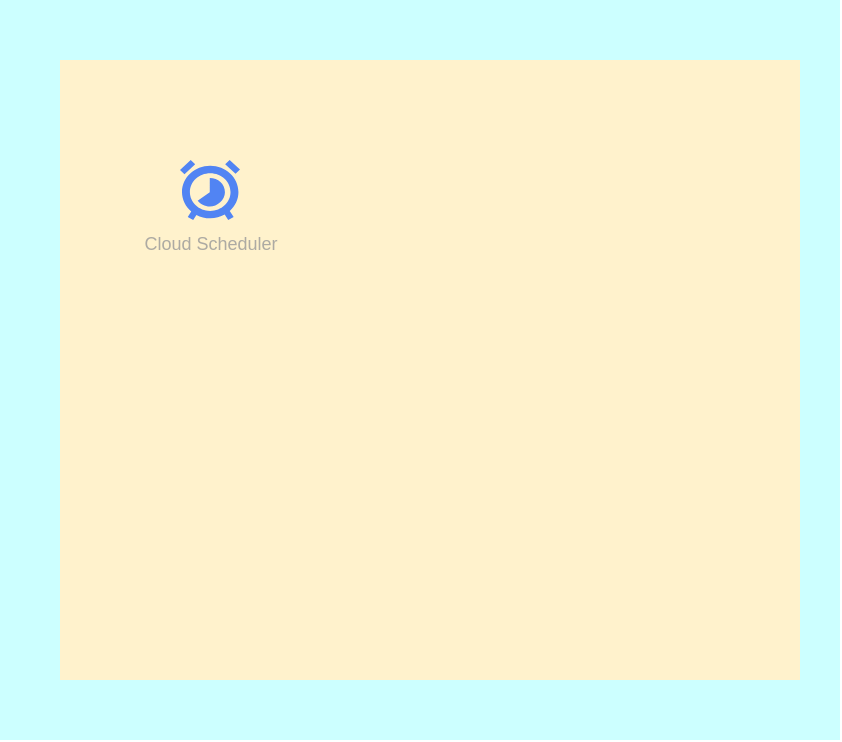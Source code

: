 <mxfile version="15.3.0" type="github">
  <diagram id="wbizNn7U0RBjRFVsRl-d" name="Page-1">
    <mxGraphModel dx="1038" dy="579" grid="1" gridSize="10" guides="1" tooltips="1" connect="1" arrows="1" fold="1" page="1" pageScale="1" pageWidth="827" pageHeight="1169" math="0" shadow="0">
      <root>
        <mxCell id="0" />
        <mxCell id="1" parent="0" />
        <mxCell id="_OWNyDusY1XCbJMPDEwE-1" value="" style="rounded=0;whiteSpace=wrap;html=1;fillColor=#CCFFFF;strokeColor=none;" vertex="1" parent="1">
          <mxGeometry x="70" y="90" width="420" height="370" as="geometry" />
        </mxCell>
        <mxCell id="_OWNyDusY1XCbJMPDEwE-2" value="" style="rounded=0;whiteSpace=wrap;html=1;fillColor=#fff2cc;strokeColor=none;" vertex="1" parent="1">
          <mxGeometry x="100" y="120" width="370" height="310" as="geometry" />
        </mxCell>
        <mxCell id="_OWNyDusY1XCbJMPDEwE-3" value="Cloud Scheduler" style="html=1;fillColor=#5184F3;strokeColor=none;verticalAlign=top;labelPosition=center;verticalLabelPosition=bottom;align=center;fontSize=9;fontStyle=0;fontColor=#999999;shape=mxgraph.gcp2.cloud_scheduler;textOpacity=80;" vertex="1" parent="1">
          <mxGeometry x="160" y="170" width="30" height="30" as="geometry" />
        </mxCell>
      </root>
    </mxGraphModel>
  </diagram>
</mxfile>
